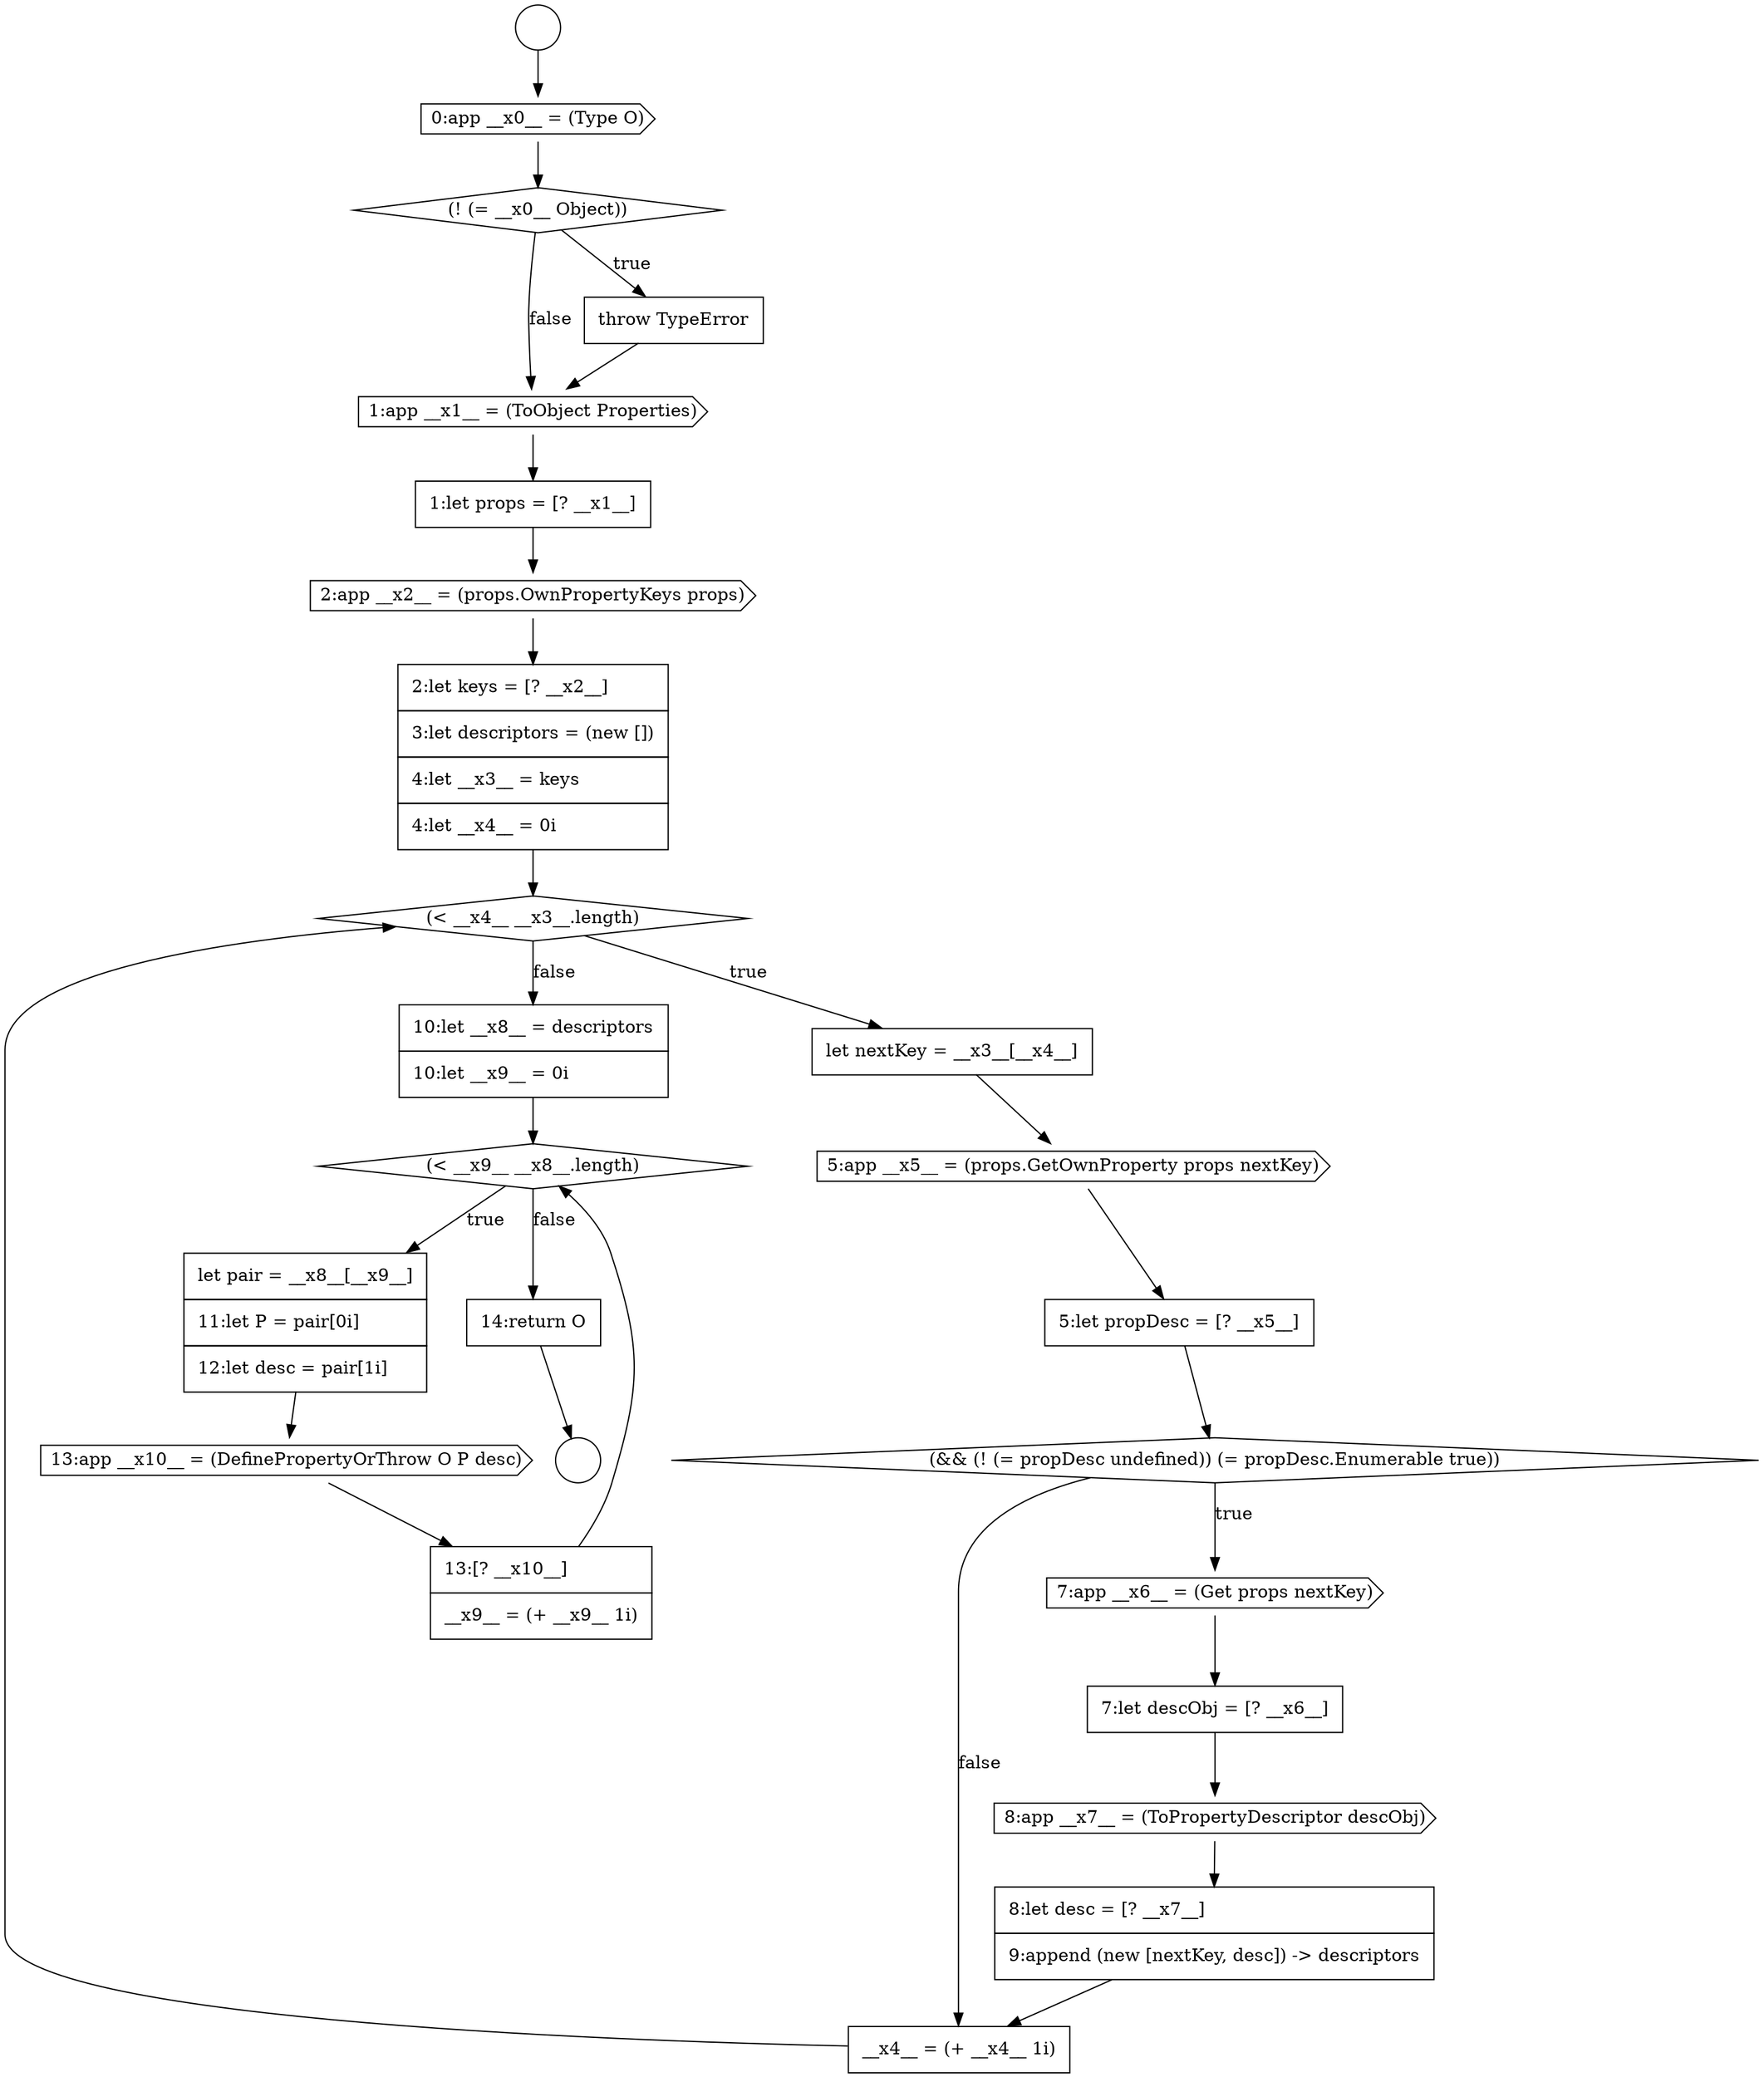 digraph {
  node11235 [shape=circle label=" " color="black" fillcolor="white" style=filled]
  node11256 [shape=cds, label=<<font color="black">13:app __x10__ = (DefinePropertyOrThrow O P desc)</font>> color="black" fillcolor="white" style=filled]
  node11239 [shape=cds, label=<<font color="black">1:app __x1__ = (ToObject Properties)</font>> color="black" fillcolor="white" style=filled]
  node11250 [shape=cds, label=<<font color="black">8:app __x7__ = (ToPropertyDescriptor descObj)</font>> color="black" fillcolor="white" style=filled]
  node11247 [shape=diamond, label=<<font color="black">(&amp;&amp; (! (= propDesc undefined)) (= propDesc.Enumerable true))</font>> color="black" fillcolor="white" style=filled]
  node11242 [shape=none, margin=0, label=<<font color="black">
    <table border="0" cellborder="1" cellspacing="0" cellpadding="10">
      <tr><td align="left">2:let keys = [? __x2__]</td></tr>
      <tr><td align="left">3:let descriptors = (new [])</td></tr>
      <tr><td align="left">4:let __x3__ = keys</td></tr>
      <tr><td align="left">4:let __x4__ = 0i</td></tr>
    </table>
  </font>> color="black" fillcolor="white" style=filled]
  node11238 [shape=none, margin=0, label=<<font color="black">
    <table border="0" cellborder="1" cellspacing="0" cellpadding="10">
      <tr><td align="left">throw TypeError</td></tr>
    </table>
  </font>> color="black" fillcolor="white" style=filled]
  node11234 [shape=circle label=" " color="black" fillcolor="white" style=filled]
  node11254 [shape=diamond, label=<<font color="black">(&lt; __x9__ __x8__.length)</font>> color="black" fillcolor="white" style=filled]
  node11237 [shape=diamond, label=<<font color="black">(! (= __x0__ Object))</font>> color="black" fillcolor="white" style=filled]
  node11245 [shape=cds, label=<<font color="black">5:app __x5__ = (props.GetOwnProperty props nextKey)</font>> color="black" fillcolor="white" style=filled]
  node11252 [shape=none, margin=0, label=<<font color="black">
    <table border="0" cellborder="1" cellspacing="0" cellpadding="10">
      <tr><td align="left">__x4__ = (+ __x4__ 1i)</td></tr>
    </table>
  </font>> color="black" fillcolor="white" style=filled]
  node11257 [shape=none, margin=0, label=<<font color="black">
    <table border="0" cellborder="1" cellspacing="0" cellpadding="10">
      <tr><td align="left">13:[? __x10__]</td></tr>
      <tr><td align="left">__x9__ = (+ __x9__ 1i)</td></tr>
    </table>
  </font>> color="black" fillcolor="white" style=filled]
  node11240 [shape=none, margin=0, label=<<font color="black">
    <table border="0" cellborder="1" cellspacing="0" cellpadding="10">
      <tr><td align="left">1:let props = [? __x1__]</td></tr>
    </table>
  </font>> color="black" fillcolor="white" style=filled]
  node11246 [shape=none, margin=0, label=<<font color="black">
    <table border="0" cellborder="1" cellspacing="0" cellpadding="10">
      <tr><td align="left">5:let propDesc = [? __x5__]</td></tr>
    </table>
  </font>> color="black" fillcolor="white" style=filled]
  node11253 [shape=none, margin=0, label=<<font color="black">
    <table border="0" cellborder="1" cellspacing="0" cellpadding="10">
      <tr><td align="left">10:let __x8__ = descriptors</td></tr>
      <tr><td align="left">10:let __x9__ = 0i</td></tr>
    </table>
  </font>> color="black" fillcolor="white" style=filled]
  node11255 [shape=none, margin=0, label=<<font color="black">
    <table border="0" cellborder="1" cellspacing="0" cellpadding="10">
      <tr><td align="left">let pair = __x8__[__x9__]</td></tr>
      <tr><td align="left">11:let P = pair[0i]</td></tr>
      <tr><td align="left">12:let desc = pair[1i]</td></tr>
    </table>
  </font>> color="black" fillcolor="white" style=filled]
  node11244 [shape=none, margin=0, label=<<font color="black">
    <table border="0" cellborder="1" cellspacing="0" cellpadding="10">
      <tr><td align="left">let nextKey = __x3__[__x4__]</td></tr>
    </table>
  </font>> color="black" fillcolor="white" style=filled]
  node11249 [shape=none, margin=0, label=<<font color="black">
    <table border="0" cellborder="1" cellspacing="0" cellpadding="10">
      <tr><td align="left">7:let descObj = [? __x6__]</td></tr>
    </table>
  </font>> color="black" fillcolor="white" style=filled]
  node11243 [shape=diamond, label=<<font color="black">(&lt; __x4__ __x3__.length)</font>> color="black" fillcolor="white" style=filled]
  node11248 [shape=cds, label=<<font color="black">7:app __x6__ = (Get props nextKey)</font>> color="black" fillcolor="white" style=filled]
  node11236 [shape=cds, label=<<font color="black">0:app __x0__ = (Type O)</font>> color="black" fillcolor="white" style=filled]
  node11258 [shape=none, margin=0, label=<<font color="black">
    <table border="0" cellborder="1" cellspacing="0" cellpadding="10">
      <tr><td align="left">14:return O</td></tr>
    </table>
  </font>> color="black" fillcolor="white" style=filled]
  node11251 [shape=none, margin=0, label=<<font color="black">
    <table border="0" cellborder="1" cellspacing="0" cellpadding="10">
      <tr><td align="left">8:let desc = [? __x7__]</td></tr>
      <tr><td align="left">9:append (new [nextKey, desc]) -&gt; descriptors</td></tr>
    </table>
  </font>> color="black" fillcolor="white" style=filled]
  node11241 [shape=cds, label=<<font color="black">2:app __x2__ = (props.OwnPropertyKeys props)</font>> color="black" fillcolor="white" style=filled]
  node11244 -> node11245 [ color="black"]
  node11243 -> node11244 [label=<<font color="black">true</font>> color="black"]
  node11243 -> node11253 [label=<<font color="black">false</font>> color="black"]
  node11251 -> node11252 [ color="black"]
  node11240 -> node11241 [ color="black"]
  node11242 -> node11243 [ color="black"]
  node11237 -> node11238 [label=<<font color="black">true</font>> color="black"]
  node11237 -> node11239 [label=<<font color="black">false</font>> color="black"]
  node11254 -> node11255 [label=<<font color="black">true</font>> color="black"]
  node11254 -> node11258 [label=<<font color="black">false</font>> color="black"]
  node11255 -> node11256 [ color="black"]
  node11250 -> node11251 [ color="black"]
  node11239 -> node11240 [ color="black"]
  node11238 -> node11239 [ color="black"]
  node11245 -> node11246 [ color="black"]
  node11258 -> node11235 [ color="black"]
  node11252 -> node11243 [ color="black"]
  node11256 -> node11257 [ color="black"]
  node11248 -> node11249 [ color="black"]
  node11241 -> node11242 [ color="black"]
  node11253 -> node11254 [ color="black"]
  node11257 -> node11254 [ color="black"]
  node11246 -> node11247 [ color="black"]
  node11236 -> node11237 [ color="black"]
  node11247 -> node11248 [label=<<font color="black">true</font>> color="black"]
  node11247 -> node11252 [label=<<font color="black">false</font>> color="black"]
  node11234 -> node11236 [ color="black"]
  node11249 -> node11250 [ color="black"]
}
